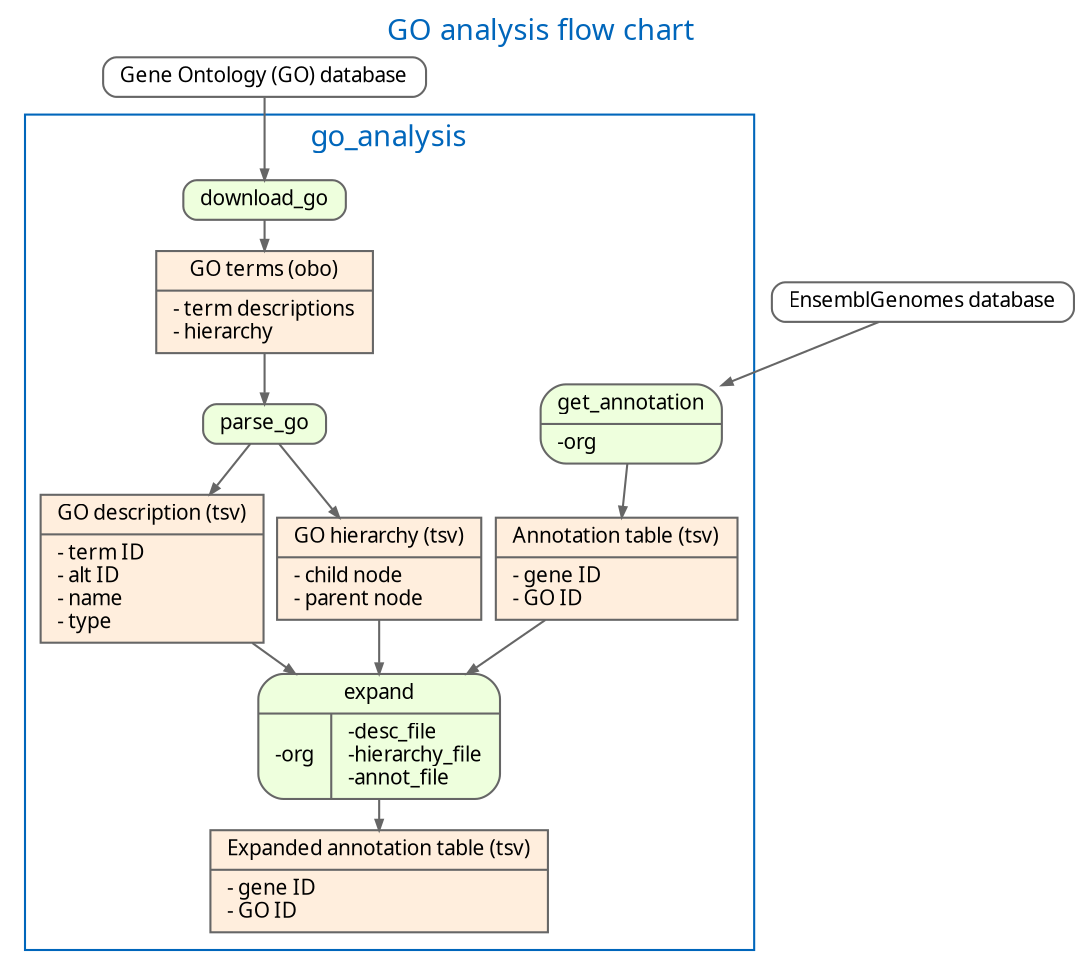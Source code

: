 digraph {

	graph [fontname="ArialBlack",fontsize="14", label="GO analysis flow chart" labelloc="t", fontcolor="#0066BB", nodesep="0.1", ranksep="0.2", rankdir=TB];
	edge [fontname="ArialMT",fontsize="10",labelfontname="ArialMT",labelfontsize="10", arrowsize="0.5", color="#666666"];
	node [fontname="ArialMT",fontsize="10",shape=record,height="0.2", color="#666666"];


	go_db [shape="record", style="rounded", fillcolor="#EEFFDD", label="{Gene Ontology (GO) database}"]
	go_db -> download_go

	ensemblgenomes_db [shape="record", style="rounded", fillcolor="#EEFFDD", label="{EnsemblGenomes database}"]
	ensemblgenomes_db -> get_annotation

	subgraph cluster_0 {
		 color="#0066BB";
	 	 label="go_analysis";

		 download_go [shape="record", style="rounded,filled", fillcolor="#EEFFDD", label="{download_go}"]

		 download_go -> go_obo

		 go_obo  [shape="record", style="filled", fillcolor="#FFEEDD", label="{GO terms (obo)|- term descriptions\l- hierarchy\l}"]

		 go_obo -> parse_go

		 parse_go  [shape="record", style="rounded,filled", fillcolor="#EEFFDD", label="{parse_go}"]

		 parse_go -> go_description
		 parse_go -> go_hierarchy

		 go_description  [shape="record", style="filled", fillcolor="#FFEEDD", label="{GO description (tsv)|- term ID\l- alt ID\l- name\l- type\l}"]
		 go_hierarchy  [shape="record", style="filled", fillcolor="#FFEEDD", label="{GO hierarchy (tsv)|- child node\l- parent node\l}"]

 		 get_annotation  [shape="record", style="rounded,filled", fillcolor="#EEFFDD", label="{get_annotation|-org\l}"]

		 get_annotation -> annot_table
		 annot_table  [shape="record", style="filled", fillcolor="#FFEEDD", label="{Annotation table (tsv)|- gene ID\l- GO ID\l}"]

		 annot_table -> expand
		 go_description -> expand
		 go_hierarchy -> expand

		 expand  [shape="record", style="rounded,filled", fillcolor="#EEFFDD", label="{expand|{-org\l|-desc_file\l-hierarchy_file\l-annot_file\l}}"]

		 expand -> expanded_annot_table

		 expanded_annot_table  [shape="record", style="filled", fillcolor="#FFEEDD", label="{Expanded annotation table (tsv)|- gene ID\l- GO ID\l}"]
	}

	# subgraph cluster_0 {
	# 	 color="#0066BB";
	# 	 label="Reads";

		
	# 	raw_reads [shape="record", style="filled", fillcolor="#FFEEDD", label="{XXX Raw reads (bam)}"];

	# 	raw_reads -> read_mapping
	#  	read_mapping [shape="record", style="rounded,filled", fillcolor="#EEFFDD", label="{Read mapping (bowtie2)}"];
	# 	read_mapping -> aligned_reads
	# 	aligned_reads [shape="record", style="filled", fillcolor="#FFEEDD", label="{Aligned reads (bam)|- heart6: 6,813,541\l- heart5: 1,280,869\l}"];

	# 	## Add quality control
		
	# }	


	# subgraph cluster_1 {
	# 	 color="#0066BB";
	# 	 label="Peak calling";

	# 	aligned_reads -> macs2
	#  	macs2 [shape="record", style="rounded,filled", fillcolor="#EEFFDD", label="{MACS2}"];
	# 	macs2 -> macs2_peaks
	# 	macs2_peaks [shape="record", style="filled", fillcolor="#FFEEDD", label="{MACS2 peaks|XXX peaks per sample\l}"];
		 
	# 	aligned_reads -> macs2_lenient
	#  	macs2_lenient [shape="record", style="rounded,filled", fillcolor="#EEFFDD", label="{MACS2 lenient}"];
	# 	macs2_lenient -> macs2_lenient_peaks
	# 	macs2_lenient_peaks [shape="record", style="filled", fillcolor="#FFEEDD", label="{MACS2 lenient peaks|\>30.000 peaks per sample\l}"];
		 
	# 	macs2_lenient_peaks -> idr
	# 	idr [shape="record", style="rounded,filled", fillcolor="#EEFFDD", label="{IDR}"];
	# 	idr -> idr_peaks
	# 	idr_peaks [shape="record", style="filled", fillcolor="#FFEEDD", label="{IDR peaks (bed)|3879 peaks\l}"];

	# 	aligned_reads -> macs2_stringent
	#  	macs2_stringent [shape="record", style="rounded,filled", fillcolor="#EEFFDD", label="{MACS2 stringent}"];
	# 	macs2_stringent -> macs2_stringent_peaks
	# 	macs2_stringent_peaks [shape="record", style="filled", fillcolor="#FFEEDD", label="{MACS2 stringent peaks|\~3000 peaks/sample\l}"];

	# 	aligned_reads -> homer
	#  	homer [shape="record", style="rounded,filled", fillcolor="#EEFFDD", label="{HOMER findpeaks}"];
	# 	homer -> homer_peaks
	# 	homer_peaks [shape="record", style="filled", fillcolor="#FFEEDD", label="{HOMER peaks|- heart6: 1173 peaks\l- heart5: 1947 peaks}"];

	# }


	# ## The generic node "peaks" must be connected outside
	# macs2_peaks -> peaks
	# macs2_lenient_peaks -> peaks
	# macs2_stringent_peaks -> peaks
	# idr_peaks -> peaks
	# homer_peaks -> peaks
	# rand_peaks -> peaks

	# peaks -> peak_compa
	# peaks -> rand_peak_selection
	# peaks -> genomic_distrib
	# peaks -> peak2gene
	# peaks -> motif_discovery
	# peaks -> motif_enrichment

	# subgraph cluster_2 {
	# 	 color="#0066BB";
	# 	 label="Peak comparison";

	#  	peak_compa [shape="record", style="rounded,filled", fillcolor="#EEFFDD", label="{Peak comparison|bedtools intersectbed}"];
	# 	peak_compa -> peak_contingency_table
	# 	peak_contingency_table [shape="record", style="filled", fillcolor="#FFEEDD", label="{Peak contingency table}"];
		 
	# }


	# subgraph cluster_3 {
	# 	 color="#0066BB";
	# 	 label="Random peak selection";

	#  	rand_peak_selection [shape="record", style="rounded,filled", fillcolor="#EEFFDD", label="{Random peak selection|bedtools shuffle -chrom}"];
	# 	rand_peak_selection -> rand_peaks
	# 	rand_peaks [shape="record", style="filled", fillcolor="#FFEEDD", label="{Random peaks}"];
	# }

	# subgraph cluster_4 {
	# 	 color="#0066BB";
	# 	 label="Genomic region distribution";

	# 	genomic_region_types [shape="record", style="filled", fillcolor="#FFEEDD",
	# 	    label="{Genomic region types (bed)|- intergenic (52Mb)\l- promoters +-500 (30.3Mb)\l- introns (226Mb)\l- transcripts (22.5Mb)\l- gene (97.7Mb)\l}"];
	# 	genomic_region_types -> genomic_distrib
	#  	genomic_distrib [shape="record", style="rounded,filled", fillcolor="#EEFFDD", label="{Genomic distribution|bedtools intersectbed}"];
	# 	genomic_distrib -> genomic_distrib_stats
	# 	genomic_distrib_stats [shape="record", style="filled", fillcolor="#FFEEDD", label="{Genomic distribution statistics}"];
		 
	# }

	# subgraph cluster_5 {
	# 	 color="#0066BB";
	# 	 label="Functional enrichment";

	#  	peak2gene [shape="record", style="rounded,filled", fillcolor="#EEFFDD", label="{Peak -\> gene assignment|betdools closest}"];
	# 	peak2gene -> peak_assoc_genes
	# 	peak_assoc_genes [shape="record", style="filled", fillcolor="#FFEEDD", label="{Peak-associated genes}"];

	# 	gene_classes [shape="record", style="filled", fillcolor="#FFEEDD", label="{Gene classes|(Gene ontology, metabolic pathways, regulons, ...)}"];
	# 	gene_classes -> func_enrich

	# 	peak_assoc_genes -> func_enrich
	#  	func_enrich [shape="record", style="rounded,filled", fillcolor="#EEFFDD", label="{Functional enrichment|DAVID}"];
	# 	func_enrich -> enriched_classes
	# 	enriched_classes [shape="record", style="filled", fillcolor="#FFEEDD", label="{Enriched classes (processes, ...)}"];
	# }


	# subgraph cluster_6 {
	# 	 color="#0066BB";
	# 	 label="Motif analysis";

	#  	motif_discovery [shape="record", style="rounded,filled", fillcolor="#EEFFDD", label="{Motif discovery|peak-motifs}"];
	# 	motif_discovery -> motifs
	# 	motifs [shape="record", style="filled", fillcolor="#FFEEDD", label="{Discovered motifs}"];

	#  	motif_enrichment [shape="record", style="rounded,filled", fillcolor="#EEFFDD", label="{Motif enrichment|matrix-quality}"];
	# 	motif_enrichment -> enriched_motifs
	# 	enriched_motifs [shape="record", style="filled", fillcolor="#FFEEDD", label="{Enriched motifs}"];
		 
	# }

	# subgraph cluster_7 {
	# 	 color="#0066BB";
	# 	 label="Reference sets";

	# 	 	pos_crm [shape="record", style="filled", fillcolor="#FFEEDD", label="{Positive CRM}"];
	# 		neg_crm [shape="record", style="filled", fillcolor="#FFEEDD", label="{Negative CRM}"];
	# 		pos_geneset [shape="record", style="filled", fillcolor="#FFEEDD", label="{Positive gene set}"];
	# 		neg_geneset [shape="record", style="filled", fillcolor="#FFEEDD", label="{Negative gene set}"];
	# }

	# peaks -> peak_compa

	# subgraph cluster_8 {
	# 	 color="#0066BB";
	# 	 label="Accuracy assessment";

	# 	 neg_geneset -> geneset_compa;
	# 	 pos_geneset -> geneset_compa;
	# 	 peak_assoc_genes -> geneset_compa;

	#  	geneset_compa [shape="record", style="rounded,filled", fillcolor="#EEFFDD", label="{Gene set comparisons|metrics-peak-callers}"];
	# 	geneset_compa -> geneset_compa_stats
	# 	geneset_compa_stats [shape="record", style="filled", fillcolor="#FFEEDD", label="{Geneset comparison statistics}"];

	# 	 neg_crm -> peak_compa;
	# 	 pos_crm -> peak_compa;
	# 	 peak_assoc_genes -> peak_compa;

	#  	peak_compa [shape="record", style="rounded,filled", fillcolor="#EEFFDD", label="{Peak comparisons|metrics-peak-callers}"];
	# 	peak_compa -> peak_compa_stats
	# 	peak_compa_stats [shape="record", style="filled", fillcolor="#FFEEDD", label="{Peak comparison statistics}"];
		 
	# }
}
